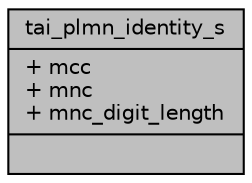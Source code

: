 digraph "tai_plmn_identity_s"
{
 // LATEX_PDF_SIZE
  edge [fontname="Helvetica",fontsize="10",labelfontname="Helvetica",labelfontsize="10"];
  node [fontname="Helvetica",fontsize="10",shape=record];
  Node1 [label="{tai_plmn_identity_s\n|+ mcc\l+ mnc\l+ mnc_digit_length\l|}",height=0.2,width=0.4,color="black", fillcolor="grey75", style="filled", fontcolor="black",tooltip=" "];
}
